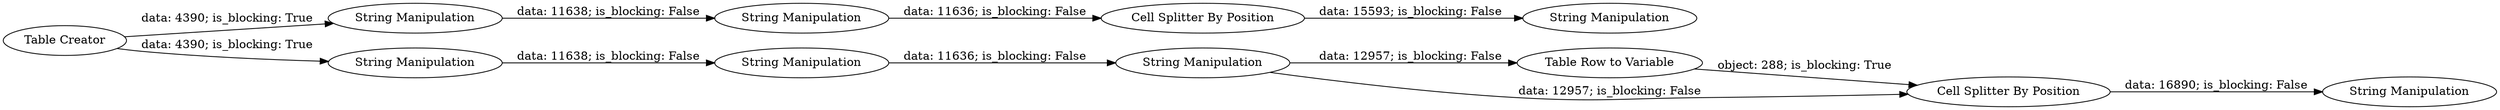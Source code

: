 digraph {
	"-9071534811003694069_9" [label="String Manipulation"]
	"-9071534811003694069_10" [label="Table Row to Variable"]
	"-9071534811003694069_5" [label="Cell Splitter By Position"]
	"-9071534811003694069_6" [label="String Manipulation"]
	"-9071534811003694069_8" [label="String Manipulation"]
	"-9071534811003694069_12" [label="String Manipulation"]
	"-9071534811003694069_2" [label="String Manipulation"]
	"-9071534811003694069_7" [label="String Manipulation"]
	"-9071534811003694069_1" [label="Table Creator"]
	"-9071534811003694069_3" [label="String Manipulation"]
	"-9071534811003694069_11" [label="Cell Splitter By Position"]
	"-9071534811003694069_2" -> "-9071534811003694069_3" [label="data: 11638; is_blocking: False"]
	"-9071534811003694069_5" -> "-9071534811003694069_6" [label="data: 15593; is_blocking: False"]
	"-9071534811003694069_8" -> "-9071534811003694069_9" [label="data: 11636; is_blocking: False"]
	"-9071534811003694069_1" -> "-9071534811003694069_2" [label="data: 4390; is_blocking: True"]
	"-9071534811003694069_11" -> "-9071534811003694069_12" [label="data: 16890; is_blocking: False"]
	"-9071534811003694069_3" -> "-9071534811003694069_5" [label="data: 11636; is_blocking: False"]
	"-9071534811003694069_9" -> "-9071534811003694069_11" [label="data: 12957; is_blocking: False"]
	"-9071534811003694069_1" -> "-9071534811003694069_7" [label="data: 4390; is_blocking: True"]
	"-9071534811003694069_9" -> "-9071534811003694069_10" [label="data: 12957; is_blocking: False"]
	"-9071534811003694069_10" -> "-9071534811003694069_11" [label="object: 288; is_blocking: True"]
	"-9071534811003694069_7" -> "-9071534811003694069_8" [label="data: 11638; is_blocking: False"]
	rankdir=LR
}
